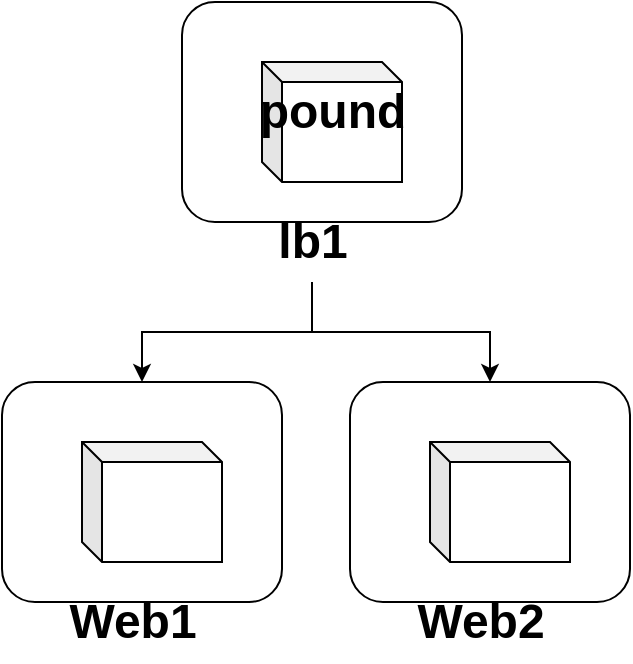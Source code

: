 <mxfile version="13.1.3" type="github">
  <diagram id="5JP8jN4p9iHxyWbap6XM" name="ページ1">
    <mxGraphModel dx="896" dy="588" grid="1" gridSize="10" guides="1" tooltips="1" connect="1" arrows="1" fold="1" page="1" pageScale="1" pageWidth="827" pageHeight="1169" math="0" shadow="0">
      <root>
        <mxCell id="0" />
        <mxCell id="1" parent="0" />
        <mxCell id="zfgiqIWmW7aFUHPPL8ro-15" value="" style="group" vertex="1" connectable="0" parent="1">
          <mxGeometry x="170" y="320" width="140" height="140" as="geometry" />
        </mxCell>
        <mxCell id="zfgiqIWmW7aFUHPPL8ro-1" value="" style="rounded=1;whiteSpace=wrap;html=1;" vertex="1" parent="zfgiqIWmW7aFUHPPL8ro-15">
          <mxGeometry width="140" height="110" as="geometry" />
        </mxCell>
        <mxCell id="zfgiqIWmW7aFUHPPL8ro-6" value="" style="group" vertex="1" connectable="0" parent="zfgiqIWmW7aFUHPPL8ro-15">
          <mxGeometry x="40" y="30" width="70" height="68" as="geometry" />
        </mxCell>
        <mxCell id="zfgiqIWmW7aFUHPPL8ro-5" value="" style="shape=cube;whiteSpace=wrap;html=1;boundedLbl=1;backgroundOutline=1;darkOpacity=0.05;darkOpacity2=0.1;size=10;" vertex="1" parent="zfgiqIWmW7aFUHPPL8ro-6">
          <mxGeometry width="70" height="60" as="geometry" />
        </mxCell>
        <mxCell id="zfgiqIWmW7aFUHPPL8ro-3" value="" style="shape=image;html=1;verticalAlign=top;verticalLabelPosition=bottom;labelBackgroundColor=#ffffff;imageAspect=0;aspect=fixed;image=https://cdn3.iconfinder.com/data/icons/logos-and-brands-adobe/512/97_Docker-128.png" vertex="1" parent="zfgiqIWmW7aFUHPPL8ro-6">
          <mxGeometry y="30" width="38" height="38" as="geometry" />
        </mxCell>
        <mxCell id="zfgiqIWmW7aFUHPPL8ro-4" value="" style="shape=image;html=1;verticalAlign=top;verticalLabelPosition=bottom;labelBackgroundColor=#ffffff;imageAspect=0;aspect=fixed;image=https://cdn4.iconfinder.com/data/icons/logos-brands-5/24/go-128.png" vertex="1" parent="zfgiqIWmW7aFUHPPL8ro-6">
          <mxGeometry x="30" y="20" width="28" height="28" as="geometry" />
        </mxCell>
        <mxCell id="zfgiqIWmW7aFUHPPL8ro-8" value="Web1" style="text;strokeColor=none;fillColor=none;html=1;fontSize=24;fontStyle=1;verticalAlign=middle;align=center;" vertex="1" parent="zfgiqIWmW7aFUHPPL8ro-15">
          <mxGeometry x="15" y="100" width="100" height="40" as="geometry" />
        </mxCell>
        <mxCell id="zfgiqIWmW7aFUHPPL8ro-16" value="" style="group" vertex="1" connectable="0" parent="1">
          <mxGeometry x="344" y="320" width="140" height="140" as="geometry" />
        </mxCell>
        <mxCell id="zfgiqIWmW7aFUHPPL8ro-17" value="" style="rounded=1;whiteSpace=wrap;html=1;" vertex="1" parent="zfgiqIWmW7aFUHPPL8ro-16">
          <mxGeometry width="140" height="110" as="geometry" />
        </mxCell>
        <mxCell id="zfgiqIWmW7aFUHPPL8ro-18" value="" style="group" vertex="1" connectable="0" parent="zfgiqIWmW7aFUHPPL8ro-16">
          <mxGeometry x="40" y="30" width="70" height="68" as="geometry" />
        </mxCell>
        <mxCell id="zfgiqIWmW7aFUHPPL8ro-19" value="" style="shape=cube;whiteSpace=wrap;html=1;boundedLbl=1;backgroundOutline=1;darkOpacity=0.05;darkOpacity2=0.1;size=10;" vertex="1" parent="zfgiqIWmW7aFUHPPL8ro-18">
          <mxGeometry width="70" height="60" as="geometry" />
        </mxCell>
        <mxCell id="zfgiqIWmW7aFUHPPL8ro-20" value="" style="shape=image;html=1;verticalAlign=top;verticalLabelPosition=bottom;labelBackgroundColor=#ffffff;imageAspect=0;aspect=fixed;image=https://cdn3.iconfinder.com/data/icons/logos-and-brands-adobe/512/97_Docker-128.png" vertex="1" parent="zfgiqIWmW7aFUHPPL8ro-18">
          <mxGeometry y="30" width="38" height="38" as="geometry" />
        </mxCell>
        <mxCell id="zfgiqIWmW7aFUHPPL8ro-21" value="" style="shape=image;html=1;verticalAlign=top;verticalLabelPosition=bottom;labelBackgroundColor=#ffffff;imageAspect=0;aspect=fixed;image=https://cdn4.iconfinder.com/data/icons/logos-brands-5/24/go-128.png" vertex="1" parent="zfgiqIWmW7aFUHPPL8ro-18">
          <mxGeometry x="30" y="20" width="28" height="28" as="geometry" />
        </mxCell>
        <mxCell id="zfgiqIWmW7aFUHPPL8ro-22" value="Web2" style="text;strokeColor=none;fillColor=none;html=1;fontSize=24;fontStyle=1;verticalAlign=middle;align=center;" vertex="1" parent="zfgiqIWmW7aFUHPPL8ro-16">
          <mxGeometry x="15" y="100" width="100" height="40" as="geometry" />
        </mxCell>
        <mxCell id="zfgiqIWmW7aFUHPPL8ro-32" value="" style="group" vertex="1" connectable="0" parent="1">
          <mxGeometry x="260" y="130" width="140" height="140" as="geometry" />
        </mxCell>
        <mxCell id="zfgiqIWmW7aFUHPPL8ro-24" value="" style="rounded=1;whiteSpace=wrap;html=1;" vertex="1" parent="zfgiqIWmW7aFUHPPL8ro-32">
          <mxGeometry width="140" height="110" as="geometry" />
        </mxCell>
        <mxCell id="zfgiqIWmW7aFUHPPL8ro-29" value="lb1" style="text;strokeColor=none;fillColor=none;html=1;fontSize=24;fontStyle=1;verticalAlign=middle;align=center;" vertex="1" parent="zfgiqIWmW7aFUHPPL8ro-32">
          <mxGeometry x="15" y="100" width="100" height="40" as="geometry" />
        </mxCell>
        <mxCell id="zfgiqIWmW7aFUHPPL8ro-31" value="" style="group" vertex="1" connectable="0" parent="zfgiqIWmW7aFUHPPL8ro-32">
          <mxGeometry x="25" y="30" width="100" height="68" as="geometry" />
        </mxCell>
        <mxCell id="zfgiqIWmW7aFUHPPL8ro-26" value="" style="shape=cube;whiteSpace=wrap;html=1;boundedLbl=1;backgroundOutline=1;darkOpacity=0.05;darkOpacity2=0.1;size=10;" vertex="1" parent="zfgiqIWmW7aFUHPPL8ro-31">
          <mxGeometry x="15" width="70" height="60" as="geometry" />
        </mxCell>
        <mxCell id="zfgiqIWmW7aFUHPPL8ro-27" value="" style="shape=image;html=1;verticalAlign=top;verticalLabelPosition=bottom;labelBackgroundColor=#ffffff;imageAspect=0;aspect=fixed;image=https://cdn3.iconfinder.com/data/icons/logos-and-brands-adobe/512/97_Docker-128.png" vertex="1" parent="zfgiqIWmW7aFUHPPL8ro-31">
          <mxGeometry x="15" y="30" width="38" height="38" as="geometry" />
        </mxCell>
        <mxCell id="zfgiqIWmW7aFUHPPL8ro-30" value="pound" style="text;strokeColor=none;fillColor=none;html=1;fontSize=24;fontStyle=1;verticalAlign=middle;align=center;" vertex="1" parent="zfgiqIWmW7aFUHPPL8ro-31">
          <mxGeometry y="5" width="100" height="40" as="geometry" />
        </mxCell>
        <mxCell id="zfgiqIWmW7aFUHPPL8ro-33" style="edgeStyle=orthogonalEdgeStyle;rounded=0;orthogonalLoop=1;jettySize=auto;html=1;entryX=0.5;entryY=0;entryDx=0;entryDy=0;" edge="1" parent="1" source="zfgiqIWmW7aFUHPPL8ro-29" target="zfgiqIWmW7aFUHPPL8ro-1">
          <mxGeometry relative="1" as="geometry" />
        </mxCell>
        <mxCell id="zfgiqIWmW7aFUHPPL8ro-34" style="edgeStyle=orthogonalEdgeStyle;rounded=0;orthogonalLoop=1;jettySize=auto;html=1;" edge="1" parent="1" source="zfgiqIWmW7aFUHPPL8ro-29" target="zfgiqIWmW7aFUHPPL8ro-17">
          <mxGeometry relative="1" as="geometry" />
        </mxCell>
      </root>
    </mxGraphModel>
  </diagram>
</mxfile>
